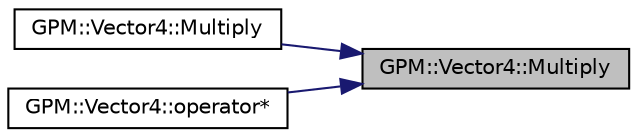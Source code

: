 digraph "GPM::Vector4::Multiply"
{
 // LATEX_PDF_SIZE
  edge [fontname="Helvetica",fontsize="10",labelfontname="Helvetica",labelfontsize="10"];
  node [fontname="Helvetica",fontsize="10",shape=record];
  rankdir="RL";
  Node1 [label="GPM::Vector4::Multiply",height=0.2,width=0.4,color="black", fillcolor="grey75", style="filled", fontcolor="black",tooltip="Multiply scalar to x, y and z."];
  Node1 -> Node2 [dir="back",color="midnightblue",fontsize="10",style="solid",fontname="Helvetica"];
  Node2 [label="GPM::Vector4::Multiply",height=0.2,width=0.4,color="black", fillcolor="white", style="filled",URL="$struct_g_p_m_1_1_vector4.html#a72fe14973b9fe1187b60c57d762c94f1",tooltip="Multiply scalar to vector left."];
  Node1 -> Node3 [dir="back",color="midnightblue",fontsize="10",style="solid",fontname="Helvetica"];
  Node3 [label="GPM::Vector4::operator*",height=0.2,width=0.4,color="black", fillcolor="white", style="filled",URL="$struct_g_p_m_1_1_vector4.html#aefc826c8b724e95e620392c60b4051e7",tooltip="Return the multiplication of scalar and actual vector."];
}
